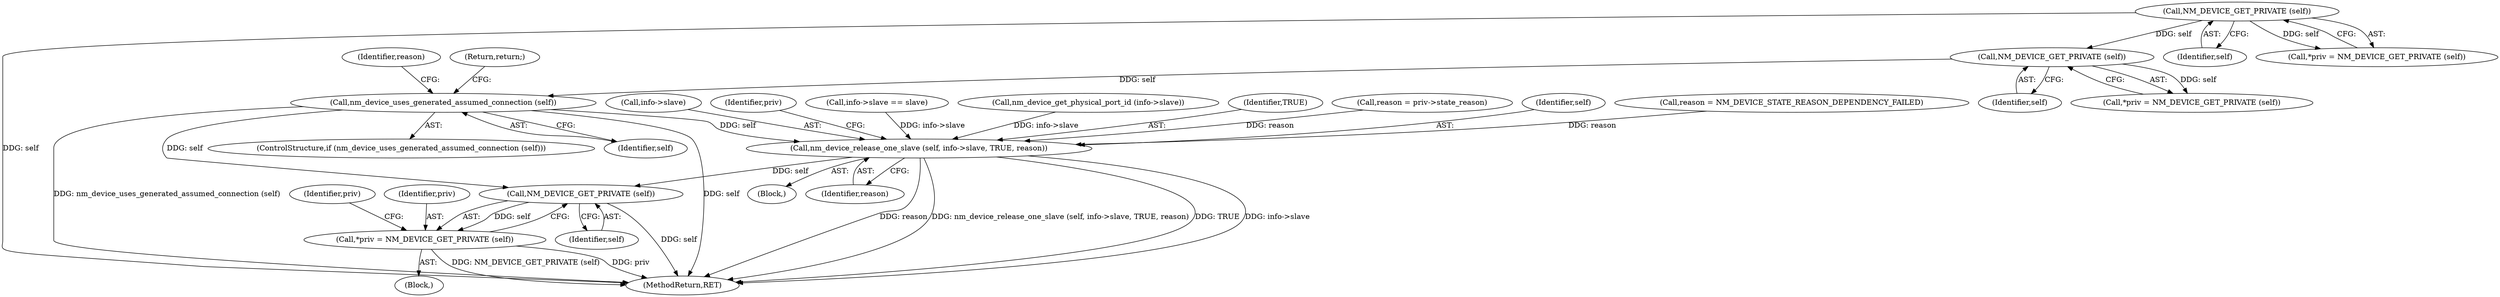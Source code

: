 digraph "0_NetworkManager_d5fc88e573fa58b93034b04d35a2454f5d28cad9@API" {
"1002288" [label="(Call,nm_device_uses_generated_assumed_connection (self))"];
"1002284" [label="(Call,NM_DEVICE_GET_PRIVATE (self))"];
"1002219" [label="(Call,NM_DEVICE_GET_PRIVATE (self))"];
"1002318" [label="(Call,nm_device_release_one_slave (self, info->slave, TRUE, reason))"];
"1002329" [label="(Call,NM_DEVICE_GET_PRIVATE (self))"];
"1002327" [label="(Call,*priv = NM_DEVICE_GET_PRIVATE (self))"];
"1002252" [label="(Call,info->slave == slave)"];
"1002219" [label="(Call,NM_DEVICE_GET_PRIVATE (self))"];
"1002329" [label="(Call,NM_DEVICE_GET_PRIVATE (self))"];
"1002220" [label="(Identifier,self)"];
"1002309" [label="(Block,)"];
"1002330" [label="(Identifier,self)"];
"1002282" [label="(Call,*priv = NM_DEVICE_GET_PRIVATE (self))"];
"1002288" [label="(Call,nm_device_uses_generated_assumed_connection (self))"];
"1002217" [label="(Call,*priv = NM_DEVICE_GET_PRIVATE (self))"];
"1002328" [label="(Identifier,priv)"];
"1002292" [label="(Identifier,reason)"];
"1002285" [label="(Identifier,self)"];
"1002260" [label="(Call,nm_device_get_physical_port_id (info->slave))"];
"1002323" [label="(Identifier,TRUE)"];
"1002291" [label="(Call,reason = priv->state_reason)"];
"1002319" [label="(Identifier,self)"];
"1002318" [label="(Call,nm_device_release_one_slave (self, info->slave, TRUE, reason))"];
"1002284" [label="(Call,NM_DEVICE_GET_PRIVATE (self))"];
"1002302" [label="(Call,reason = NM_DEVICE_STATE_REASON_DEPENDENCY_FAILED)"];
"1002327" [label="(Call,*priv = NM_DEVICE_GET_PRIVATE (self))"];
"1002324" [label="(Identifier,reason)"];
"1002320" [label="(Call,info->slave)"];
"1002287" [label="(ControlStructure,if (nm_device_uses_generated_assumed_connection (self)))"];
"1007368" [label="(MethodReturn,RET)"];
"1002289" [label="(Identifier,self)"];
"1002325" [label="(Block,)"];
"1002307" [label="(Identifier,priv)"];
"1002290" [label="(Return,return;)"];
"1002333" [label="(Identifier,priv)"];
"1002288" -> "1002287"  [label="AST: "];
"1002288" -> "1002289"  [label="CFG: "];
"1002289" -> "1002288"  [label="AST: "];
"1002290" -> "1002288"  [label="CFG: "];
"1002292" -> "1002288"  [label="CFG: "];
"1002288" -> "1007368"  [label="DDG: nm_device_uses_generated_assumed_connection (self)"];
"1002288" -> "1007368"  [label="DDG: self"];
"1002284" -> "1002288"  [label="DDG: self"];
"1002288" -> "1002318"  [label="DDG: self"];
"1002288" -> "1002329"  [label="DDG: self"];
"1002284" -> "1002282"  [label="AST: "];
"1002284" -> "1002285"  [label="CFG: "];
"1002285" -> "1002284"  [label="AST: "];
"1002282" -> "1002284"  [label="CFG: "];
"1002284" -> "1002282"  [label="DDG: self"];
"1002219" -> "1002284"  [label="DDG: self"];
"1002219" -> "1002217"  [label="AST: "];
"1002219" -> "1002220"  [label="CFG: "];
"1002220" -> "1002219"  [label="AST: "];
"1002217" -> "1002219"  [label="CFG: "];
"1002219" -> "1007368"  [label="DDG: self"];
"1002219" -> "1002217"  [label="DDG: self"];
"1002318" -> "1002309"  [label="AST: "];
"1002318" -> "1002324"  [label="CFG: "];
"1002319" -> "1002318"  [label="AST: "];
"1002320" -> "1002318"  [label="AST: "];
"1002323" -> "1002318"  [label="AST: "];
"1002324" -> "1002318"  [label="AST: "];
"1002307" -> "1002318"  [label="CFG: "];
"1002318" -> "1007368"  [label="DDG: reason"];
"1002318" -> "1007368"  [label="DDG: nm_device_release_one_slave (self, info->slave, TRUE, reason)"];
"1002318" -> "1007368"  [label="DDG: TRUE"];
"1002318" -> "1007368"  [label="DDG: info->slave"];
"1002260" -> "1002318"  [label="DDG: info->slave"];
"1002252" -> "1002318"  [label="DDG: info->slave"];
"1002302" -> "1002318"  [label="DDG: reason"];
"1002291" -> "1002318"  [label="DDG: reason"];
"1002318" -> "1002329"  [label="DDG: self"];
"1002329" -> "1002327"  [label="AST: "];
"1002329" -> "1002330"  [label="CFG: "];
"1002330" -> "1002329"  [label="AST: "];
"1002327" -> "1002329"  [label="CFG: "];
"1002329" -> "1007368"  [label="DDG: self"];
"1002329" -> "1002327"  [label="DDG: self"];
"1002327" -> "1002325"  [label="AST: "];
"1002328" -> "1002327"  [label="AST: "];
"1002333" -> "1002327"  [label="CFG: "];
"1002327" -> "1007368"  [label="DDG: NM_DEVICE_GET_PRIVATE (self)"];
"1002327" -> "1007368"  [label="DDG: priv"];
}
